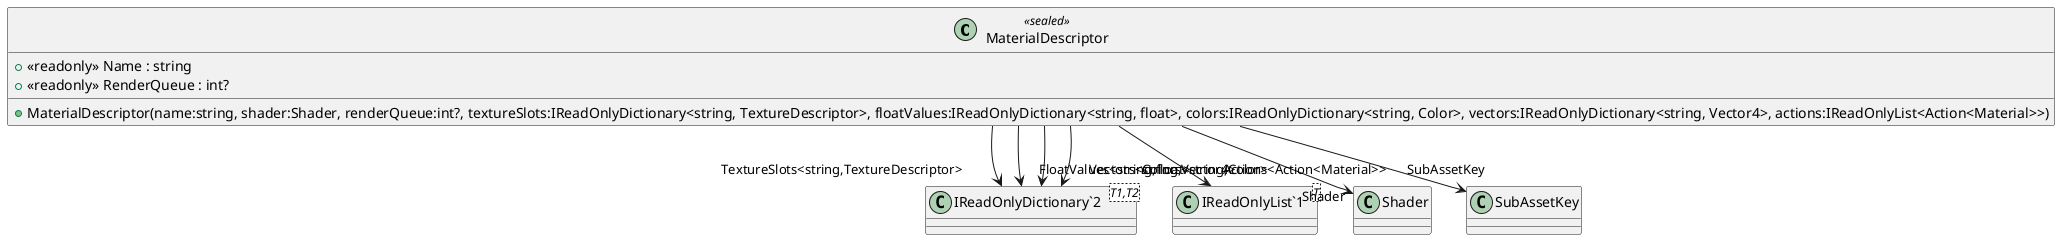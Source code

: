 @startuml
class MaterialDescriptor <<sealed>> {
    + <<readonly>> Name : string
    + <<readonly>> RenderQueue : int?
    + MaterialDescriptor(name:string, shader:Shader, renderQueue:int?, textureSlots:IReadOnlyDictionary<string, TextureDescriptor>, floatValues:IReadOnlyDictionary<string, float>, colors:IReadOnlyDictionary<string, Color>, vectors:IReadOnlyDictionary<string, Vector4>, actions:IReadOnlyList<Action<Material>>)
}
class "IReadOnlyDictionary`2"<T1,T2> {
}
class "IReadOnlyList`1"<T> {
}
MaterialDescriptor --> "Shader" Shader
MaterialDescriptor --> "TextureSlots<string,TextureDescriptor>" "IReadOnlyDictionary`2"
MaterialDescriptor --> "FloatValues<string,float>" "IReadOnlyDictionary`2"
MaterialDescriptor --> "Colors<string,Color>" "IReadOnlyDictionary`2"
MaterialDescriptor --> "Vectors<string,Vector4>" "IReadOnlyDictionary`2"
MaterialDescriptor --> "Actions<Action<Material>>" "IReadOnlyList`1"
MaterialDescriptor --> "SubAssetKey" SubAssetKey
@enduml
